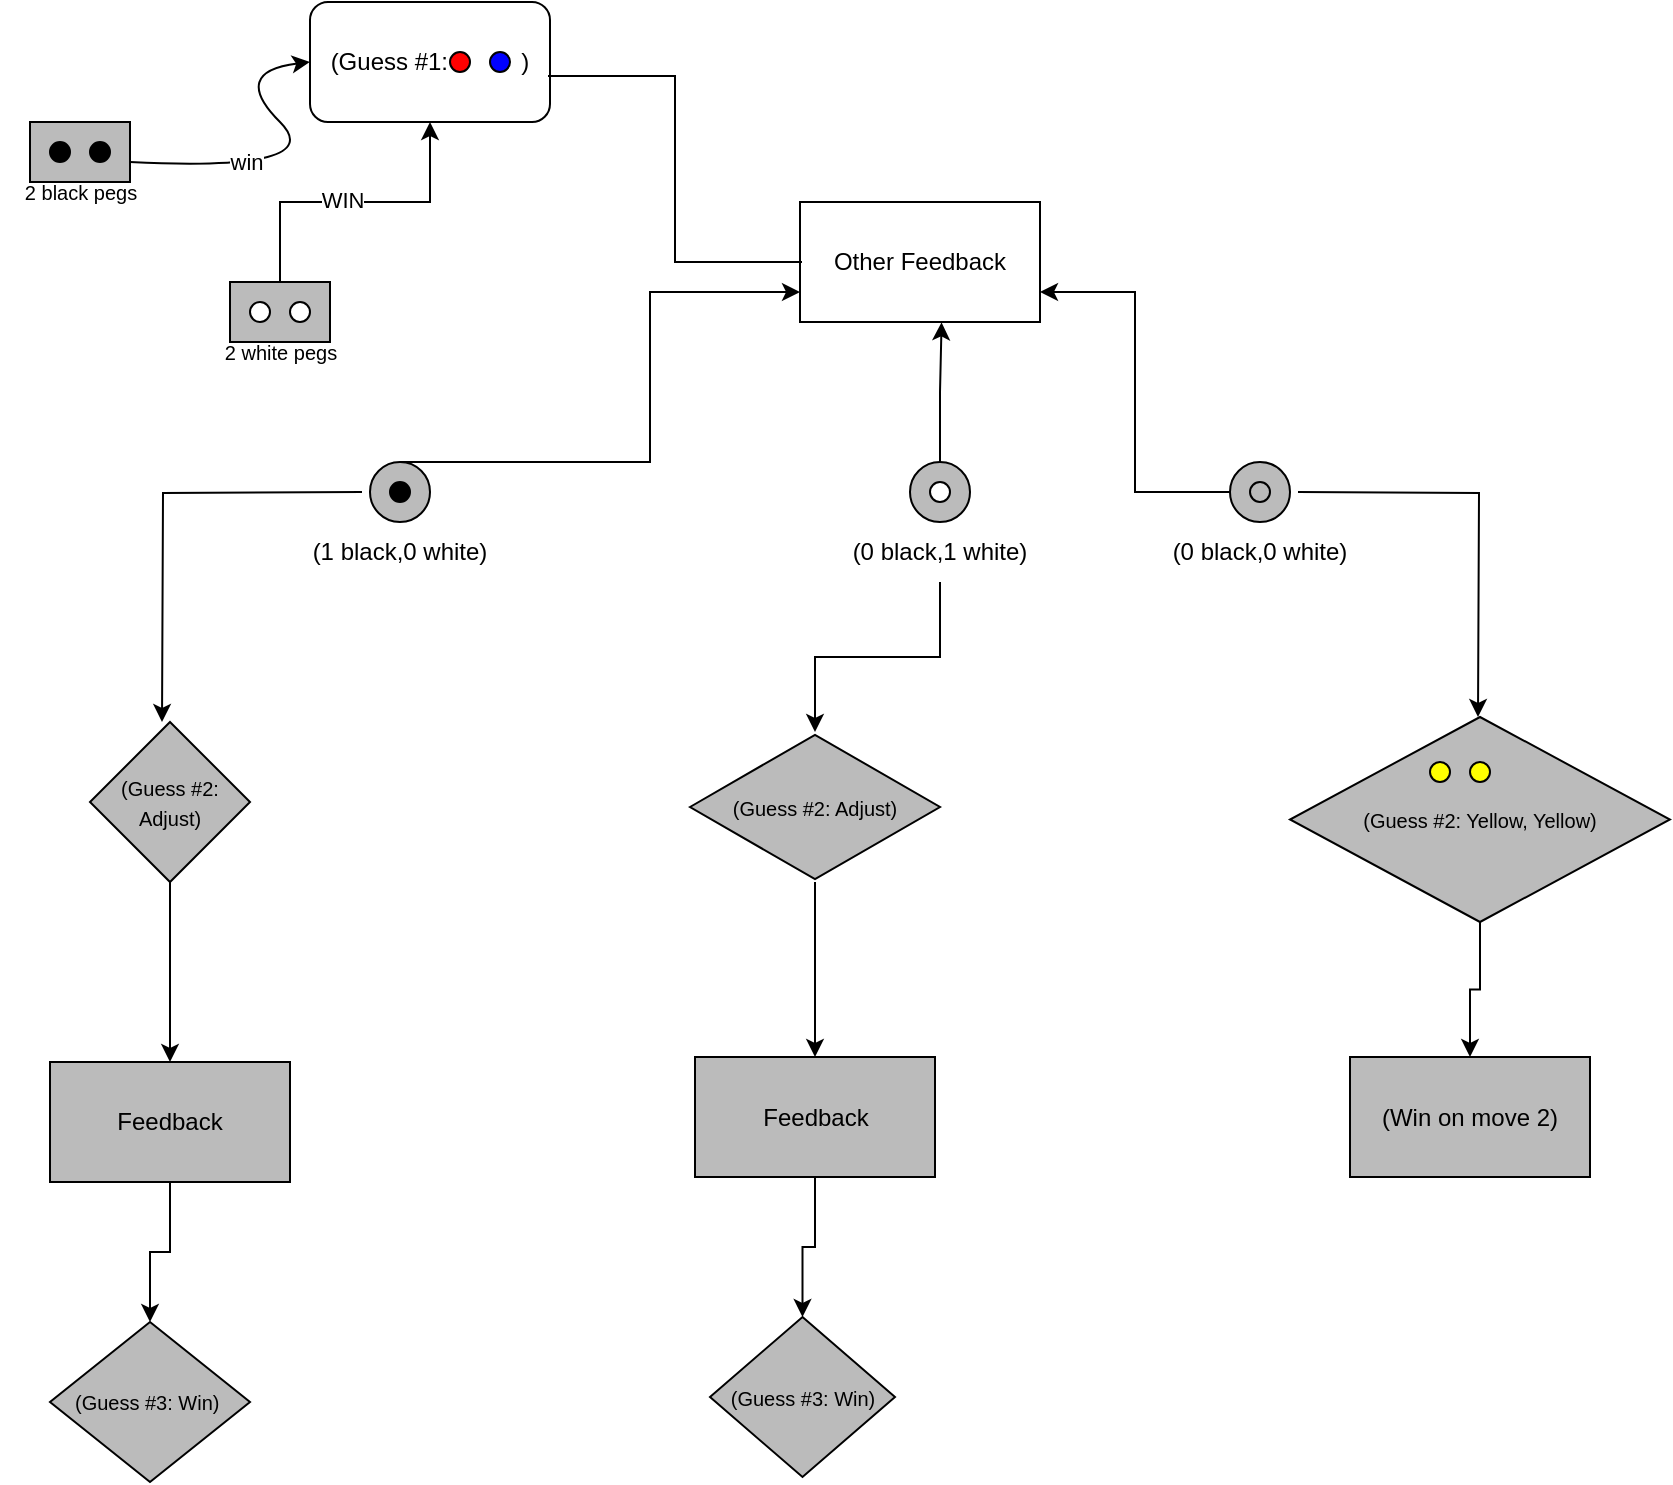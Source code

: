 <mxfile version="26.1.1">
  <diagram name="Page-1" id="K0WQ7Cvdik2r1dkFfW2P">
    <mxGraphModel dx="1379" dy="549" grid="1" gridSize="10" guides="1" tooltips="1" connect="1" arrows="1" fold="1" page="1" pageScale="1" pageWidth="827" pageHeight="1169" math="0" shadow="0">
      <root>
        <mxCell id="0" />
        <mxCell id="1" parent="0" />
        <mxCell id="CiT0ItTjXTqFfFvnRa44-4" value="(Guess #1:&amp;nbsp; &amp;nbsp; &amp;nbsp; &amp;nbsp; &amp;nbsp; &amp;nbsp;)" style="rounded=1;whiteSpace=wrap;html=1;" vertex="1" parent="1">
          <mxGeometry x="240" y="40" width="120" height="60" as="geometry" />
        </mxCell>
        <mxCell id="CiT0ItTjXTqFfFvnRa44-5" value="" style="ellipse;whiteSpace=wrap;html=1;aspect=fixed;fillColor=#FF0000;" vertex="1" parent="1">
          <mxGeometry x="310" y="65" width="10" height="10" as="geometry" />
        </mxCell>
        <mxCell id="CiT0ItTjXTqFfFvnRa44-7" value="" style="ellipse;whiteSpace=wrap;html=1;aspect=fixed;fillColor=#0000FF;" vertex="1" parent="1">
          <mxGeometry x="330" y="65" width="10" height="10" as="geometry" />
        </mxCell>
        <mxCell id="CiT0ItTjXTqFfFvnRa44-14" value="win" style="curved=1;endArrow=classic;html=1;rounded=0;entryX=0;entryY=0.5;entryDx=0;entryDy=0;" edge="1" parent="1" target="CiT0ItTjXTqFfFvnRa44-4">
          <mxGeometry x="-0.457" y="3" width="50" height="50" relative="1" as="geometry">
            <mxPoint x="150" y="120" as="sourcePoint" />
            <mxPoint x="250" y="75" as="targetPoint" />
            <Array as="points">
              <mxPoint x="250" y="125" />
              <mxPoint x="200" y="75" />
            </Array>
            <mxPoint as="offset" />
          </mxGeometry>
        </mxCell>
        <mxCell id="CiT0ItTjXTqFfFvnRa44-22" value="" style="group" vertex="1" connectable="0" parent="1">
          <mxGeometry x="100" y="100" width="50" height="30" as="geometry" />
        </mxCell>
        <mxCell id="CiT0ItTjXTqFfFvnRa44-20" value="" style="verticalLabelPosition=bottom;verticalAlign=top;html=1;shape=mxgraph.basic.rect;fillColor2=none;strokeWidth=1;size=20;indent=5;fillColor=#BBBBBB;" vertex="1" parent="CiT0ItTjXTqFfFvnRa44-22">
          <mxGeometry width="50" height="30" as="geometry" />
        </mxCell>
        <mxCell id="CiT0ItTjXTqFfFvnRa44-13" value="" style="ellipse;whiteSpace=wrap;html=1;aspect=fixed;fillColor=#000000;" vertex="1" parent="CiT0ItTjXTqFfFvnRa44-22">
          <mxGeometry x="10" y="10" width="10" height="10" as="geometry" />
        </mxCell>
        <mxCell id="CiT0ItTjXTqFfFvnRa44-16" value="" style="ellipse;whiteSpace=wrap;html=1;aspect=fixed;fillColor=#000000;" vertex="1" parent="CiT0ItTjXTqFfFvnRa44-22">
          <mxGeometry x="30" y="10" width="10" height="10" as="geometry" />
        </mxCell>
        <mxCell id="CiT0ItTjXTqFfFvnRa44-23" value="" style="group" vertex="1" connectable="0" parent="1">
          <mxGeometry x="200" y="180" width="50" height="30" as="geometry" />
        </mxCell>
        <mxCell id="CiT0ItTjXTqFfFvnRa44-24" value="" style="verticalLabelPosition=bottom;verticalAlign=top;html=1;shape=mxgraph.basic.rect;fillColor2=none;strokeWidth=1;size=20;indent=5;fillColor=#BBBBBB;" vertex="1" parent="CiT0ItTjXTqFfFvnRa44-23">
          <mxGeometry width="50" height="30" as="geometry" />
        </mxCell>
        <mxCell id="CiT0ItTjXTqFfFvnRa44-25" value="" style="ellipse;whiteSpace=wrap;html=1;aspect=fixed;fillColor=#FFFFFF;" vertex="1" parent="CiT0ItTjXTqFfFvnRa44-23">
          <mxGeometry x="10" y="10" width="10" height="10" as="geometry" />
        </mxCell>
        <mxCell id="CiT0ItTjXTqFfFvnRa44-26" value="" style="ellipse;whiteSpace=wrap;html=1;aspect=fixed;fillColor=#FFFFFF;" vertex="1" parent="CiT0ItTjXTqFfFvnRa44-23">
          <mxGeometry x="30" y="10" width="10" height="10" as="geometry" />
        </mxCell>
        <mxCell id="CiT0ItTjXTqFfFvnRa44-27" style="edgeStyle=orthogonalEdgeStyle;rounded=0;orthogonalLoop=1;jettySize=auto;html=1;" edge="1" parent="1" source="CiT0ItTjXTqFfFvnRa44-24" target="CiT0ItTjXTqFfFvnRa44-4">
          <mxGeometry relative="1" as="geometry" />
        </mxCell>
        <mxCell id="CiT0ItTjXTqFfFvnRa44-30" value="WIN" style="edgeLabel;html=1;align=center;verticalAlign=middle;resizable=0;points=[];" vertex="1" connectable="0" parent="CiT0ItTjXTqFfFvnRa44-27">
          <mxGeometry x="-0.082" y="1" relative="1" as="geometry">
            <mxPoint as="offset" />
          </mxGeometry>
        </mxCell>
        <mxCell id="CiT0ItTjXTqFfFvnRa44-28" value="&lt;font style=&quot;font-size: 10px;&quot;&gt;2 black pegs&lt;/font&gt;" style="text;html=1;align=center;verticalAlign=middle;resizable=0;points=[];autosize=1;strokeColor=none;fillColor=none;" vertex="1" parent="1">
          <mxGeometry x="85" y="120" width="80" height="30" as="geometry" />
        </mxCell>
        <mxCell id="CiT0ItTjXTqFfFvnRa44-29" value="&lt;font style=&quot;font-size: 10px;&quot;&gt;2 white pegs&lt;/font&gt;" style="text;html=1;align=center;verticalAlign=middle;resizable=0;points=[];autosize=1;strokeColor=none;fillColor=none;" vertex="1" parent="1">
          <mxGeometry x="185" y="200" width="80" height="30" as="geometry" />
        </mxCell>
        <UserObject label="Other Feedback" treeRoot="1" id="CiT0ItTjXTqFfFvnRa44-35">
          <mxCell style="whiteSpace=wrap;html=1;align=center;treeFolding=1;treeMoving=1;newEdgeStyle={&quot;edgeStyle&quot;:&quot;elbowEdgeStyle&quot;,&quot;startArrow&quot;:&quot;none&quot;,&quot;endArrow&quot;:&quot;none&quot;};" vertex="1" collapsed="1" parent="1">
            <mxGeometry x="485" y="140" width="120" height="60" as="geometry" />
          </mxCell>
        </UserObject>
        <mxCell id="CiT0ItTjXTqFfFvnRa44-36" style="edgeStyle=elbowEdgeStyle;rounded=0;orthogonalLoop=1;jettySize=auto;html=1;startArrow=none;endArrow=none;" edge="1" parent="1">
          <mxGeometry relative="1" as="geometry">
            <mxPoint x="486" y="170" as="sourcePoint" />
            <mxPoint x="359" y="77" as="targetPoint" />
          </mxGeometry>
        </mxCell>
        <mxCell id="CiT0ItTjXTqFfFvnRa44-41" value="" style="group" vertex="1" connectable="0" parent="1">
          <mxGeometry x="270" y="270" width="30" height="30" as="geometry" />
        </mxCell>
        <mxCell id="CiT0ItTjXTqFfFvnRa44-37" value="" style="ellipse;whiteSpace=wrap;html=1;aspect=fixed;fillColor=#BBBBBB;" vertex="1" parent="CiT0ItTjXTqFfFvnRa44-41">
          <mxGeometry width="30" height="30" as="geometry" />
        </mxCell>
        <mxCell id="CiT0ItTjXTqFfFvnRa44-40" value="" style="ellipse;whiteSpace=wrap;html=1;aspect=fixed;fillColor=#000000;" vertex="1" parent="CiT0ItTjXTqFfFvnRa44-41">
          <mxGeometry x="10" y="10" width="10" height="10" as="geometry" />
        </mxCell>
        <mxCell id="CiT0ItTjXTqFfFvnRa44-48" value="" style="group" vertex="1" connectable="0" parent="1">
          <mxGeometry x="540" y="270" width="30" height="30" as="geometry" />
        </mxCell>
        <mxCell id="CiT0ItTjXTqFfFvnRa44-49" value="" style="ellipse;whiteSpace=wrap;html=1;aspect=fixed;fillColor=#BBBBBB;" vertex="1" parent="CiT0ItTjXTqFfFvnRa44-48">
          <mxGeometry width="30" height="30" as="geometry" />
        </mxCell>
        <mxCell id="CiT0ItTjXTqFfFvnRa44-50" value="" style="ellipse;whiteSpace=wrap;html=1;aspect=fixed;fillColor=#FFFFFF;" vertex="1" parent="CiT0ItTjXTqFfFvnRa44-48">
          <mxGeometry x="10" y="10" width="10" height="10" as="geometry" />
        </mxCell>
        <mxCell id="CiT0ItTjXTqFfFvnRa44-65" value="(1 black,0 white)" style="text;html=1;align=center;verticalAlign=middle;whiteSpace=wrap;rounded=0;" vertex="1" parent="1">
          <mxGeometry x="230" y="300" width="110" height="30" as="geometry" />
        </mxCell>
        <mxCell id="CiT0ItTjXTqFfFvnRa44-66" value="(0 black,0 white)" style="text;html=1;align=center;verticalAlign=middle;whiteSpace=wrap;rounded=0;" vertex="1" parent="1">
          <mxGeometry x="660" y="300" width="110" height="30" as="geometry" />
        </mxCell>
        <mxCell id="CiT0ItTjXTqFfFvnRa44-90" value="" style="edgeStyle=orthogonalEdgeStyle;rounded=0;orthogonalLoop=1;jettySize=auto;html=1;" edge="1" parent="1" source="CiT0ItTjXTqFfFvnRa44-67" target="CiT0ItTjXTqFfFvnRa44-80">
          <mxGeometry relative="1" as="geometry" />
        </mxCell>
        <mxCell id="CiT0ItTjXTqFfFvnRa44-67" value="(0 black,1 white)" style="text;html=1;align=center;verticalAlign=middle;whiteSpace=wrap;rounded=0;" vertex="1" parent="1">
          <mxGeometry x="500" y="300" width="110" height="30" as="geometry" />
        </mxCell>
        <mxCell id="CiT0ItTjXTqFfFvnRa44-68" value="" style="group" vertex="1" connectable="0" parent="1">
          <mxGeometry x="700" y="270" width="30" height="30" as="geometry" />
        </mxCell>
        <mxCell id="CiT0ItTjXTqFfFvnRa44-69" value="" style="ellipse;whiteSpace=wrap;html=1;aspect=fixed;fillColor=#BBBBBB;" vertex="1" parent="CiT0ItTjXTqFfFvnRa44-68">
          <mxGeometry width="30" height="30" as="geometry" />
        </mxCell>
        <mxCell id="CiT0ItTjXTqFfFvnRa44-70" value="" style="ellipse;whiteSpace=wrap;html=1;aspect=fixed;fillColor=#BBBBBB;" vertex="1" parent="CiT0ItTjXTqFfFvnRa44-68">
          <mxGeometry x="10" y="10" width="10" height="10" as="geometry" />
        </mxCell>
        <mxCell id="CiT0ItTjXTqFfFvnRa44-71" style="edgeStyle=orthogonalEdgeStyle;rounded=0;orthogonalLoop=1;jettySize=auto;html=1;entryX=0;entryY=1;entryDx=0;entryDy=0;exitX=0.5;exitY=0;exitDx=0;exitDy=0;" edge="1" parent="1" source="CiT0ItTjXTqFfFvnRa44-37">
          <mxGeometry relative="1" as="geometry">
            <mxPoint x="300" y="270" as="sourcePoint" />
            <mxPoint x="485" y="185" as="targetPoint" />
            <Array as="points">
              <mxPoint x="410" y="270" />
              <mxPoint x="410" y="185" />
            </Array>
          </mxGeometry>
        </mxCell>
        <mxCell id="CiT0ItTjXTqFfFvnRa44-72" style="edgeStyle=orthogonalEdgeStyle;rounded=0;orthogonalLoop=1;jettySize=auto;html=1;entryX=0.59;entryY=1.003;entryDx=0;entryDy=0;entryPerimeter=0;" edge="1" parent="1" source="CiT0ItTjXTqFfFvnRa44-49" target="CiT0ItTjXTqFfFvnRa44-35">
          <mxGeometry relative="1" as="geometry" />
        </mxCell>
        <mxCell id="CiT0ItTjXTqFfFvnRa44-73" style="edgeStyle=orthogonalEdgeStyle;rounded=0;orthogonalLoop=1;jettySize=auto;html=1;entryX=1;entryY=0.75;entryDx=0;entryDy=0;" edge="1" parent="1" source="CiT0ItTjXTqFfFvnRa44-69" target="CiT0ItTjXTqFfFvnRa44-35">
          <mxGeometry relative="1" as="geometry" />
        </mxCell>
        <mxCell id="CiT0ItTjXTqFfFvnRa44-100" value="" style="edgeStyle=orthogonalEdgeStyle;rounded=0;orthogonalLoop=1;jettySize=auto;html=1;" edge="1" parent="1" source="CiT0ItTjXTqFfFvnRa44-80" target="CiT0ItTjXTqFfFvnRa44-99">
          <mxGeometry relative="1" as="geometry" />
        </mxCell>
        <mxCell id="CiT0ItTjXTqFfFvnRa44-80" value="&lt;span style=&quot;font-size: 10px;&quot;&gt;(Guess #2: Adjust)&lt;/span&gt;" style="html=1;whiteSpace=wrap;aspect=fixed;shape=isoRectangle;fillColor=#BBBBBB;" vertex="1" parent="1">
          <mxGeometry x="430" y="405" width="125" height="75" as="geometry" />
        </mxCell>
        <mxCell id="CiT0ItTjXTqFfFvnRa44-94" value="" style="edgeStyle=orthogonalEdgeStyle;rounded=0;orthogonalLoop=1;jettySize=auto;html=1;" edge="1" parent="1" source="CiT0ItTjXTqFfFvnRa44-88" target="CiT0ItTjXTqFfFvnRa44-93">
          <mxGeometry relative="1" as="geometry" />
        </mxCell>
        <mxCell id="CiT0ItTjXTqFfFvnRa44-88" value="&lt;font style=&quot;font-size: 10px;&quot;&gt;(Guess #2: Adjust)&lt;/font&gt;" style="rhombus;whiteSpace=wrap;html=1;fillColor=#BBBBBB;" vertex="1" parent="1">
          <mxGeometry x="130" y="400" width="80" height="80" as="geometry" />
        </mxCell>
        <mxCell id="CiT0ItTjXTqFfFvnRa44-89" value="" style="edgeStyle=orthogonalEdgeStyle;rounded=0;orthogonalLoop=1;jettySize=auto;html=1;" edge="1" parent="1">
          <mxGeometry relative="1" as="geometry">
            <mxPoint x="266" y="285" as="sourcePoint" />
            <mxPoint x="166.0" y="400.0" as="targetPoint" />
          </mxGeometry>
        </mxCell>
        <mxCell id="CiT0ItTjXTqFfFvnRa44-104" value="" style="edgeStyle=orthogonalEdgeStyle;rounded=0;orthogonalLoop=1;jettySize=auto;html=1;" edge="1" parent="1" source="CiT0ItTjXTqFfFvnRa44-91" target="CiT0ItTjXTqFfFvnRa44-103">
          <mxGeometry relative="1" as="geometry" />
        </mxCell>
        <mxCell id="CiT0ItTjXTqFfFvnRa44-91" value="&lt;span style=&quot;font-size: 10px;&quot;&gt;(Guess #2: Yellow, Yellow)&lt;/span&gt;" style="rhombus;whiteSpace=wrap;html=1;fillColor=#BBBBBB;" vertex="1" parent="1">
          <mxGeometry x="730" y="397.5" width="190" height="102.5" as="geometry" />
        </mxCell>
        <mxCell id="CiT0ItTjXTqFfFvnRa44-92" value="" style="edgeStyle=orthogonalEdgeStyle;rounded=0;orthogonalLoop=1;jettySize=auto;html=1;" edge="1" parent="1">
          <mxGeometry relative="1" as="geometry">
            <mxPoint x="734" y="285" as="sourcePoint" />
            <mxPoint x="824.0" y="397.5" as="targetPoint" />
          </mxGeometry>
        </mxCell>
        <mxCell id="CiT0ItTjXTqFfFvnRa44-96" value="" style="edgeStyle=orthogonalEdgeStyle;rounded=0;orthogonalLoop=1;jettySize=auto;html=1;" edge="1" parent="1" source="CiT0ItTjXTqFfFvnRa44-93" target="CiT0ItTjXTqFfFvnRa44-95">
          <mxGeometry relative="1" as="geometry" />
        </mxCell>
        <mxCell id="CiT0ItTjXTqFfFvnRa44-93" value="Feedback" style="whiteSpace=wrap;html=1;fillColor=#BBBBBB;" vertex="1" parent="1">
          <mxGeometry x="110" y="570" width="120" height="60" as="geometry" />
        </mxCell>
        <mxCell id="CiT0ItTjXTqFfFvnRa44-95" value="&lt;font style=&quot;font-size: 10px;&quot;&gt;(Guess #3: Win)&amp;nbsp;&lt;/font&gt;" style="rhombus;whiteSpace=wrap;html=1;fillColor=#BBBBBB;" vertex="1" parent="1">
          <mxGeometry x="110" y="700" width="100" height="80" as="geometry" />
        </mxCell>
        <mxCell id="CiT0ItTjXTqFfFvnRa44-102" value="" style="edgeStyle=orthogonalEdgeStyle;rounded=0;orthogonalLoop=1;jettySize=auto;html=1;" edge="1" parent="1" source="CiT0ItTjXTqFfFvnRa44-99" target="CiT0ItTjXTqFfFvnRa44-101">
          <mxGeometry relative="1" as="geometry" />
        </mxCell>
        <mxCell id="CiT0ItTjXTqFfFvnRa44-99" value="Feedback" style="whiteSpace=wrap;html=1;fillColor=#BBBBBB;" vertex="1" parent="1">
          <mxGeometry x="432.5" y="567.5" width="120" height="60" as="geometry" />
        </mxCell>
        <mxCell id="CiT0ItTjXTqFfFvnRa44-101" value="&lt;font style=&quot;font-size: 10px;&quot;&gt;(Guess #3: Win)&lt;/font&gt;" style="rhombus;whiteSpace=wrap;html=1;fillColor=#BBBBBB;" vertex="1" parent="1">
          <mxGeometry x="440" y="697.5" width="92.5" height="80" as="geometry" />
        </mxCell>
        <mxCell id="CiT0ItTjXTqFfFvnRa44-103" value="(Win on move 2)" style="whiteSpace=wrap;html=1;fillColor=#BBBBBB;" vertex="1" parent="1">
          <mxGeometry x="760" y="567.5" width="120" height="60" as="geometry" />
        </mxCell>
        <mxCell id="CiT0ItTjXTqFfFvnRa44-107" value="" style="ellipse;whiteSpace=wrap;html=1;aspect=fixed;fillColor=#FFFF00;" vertex="1" parent="1">
          <mxGeometry x="800" y="420" width="10" height="10" as="geometry" />
        </mxCell>
        <mxCell id="CiT0ItTjXTqFfFvnRa44-108" value="" style="ellipse;whiteSpace=wrap;html=1;aspect=fixed;fillColor=#FFFF00;" vertex="1" parent="1">
          <mxGeometry x="820" y="420" width="10" height="10" as="geometry" />
        </mxCell>
      </root>
    </mxGraphModel>
  </diagram>
</mxfile>
